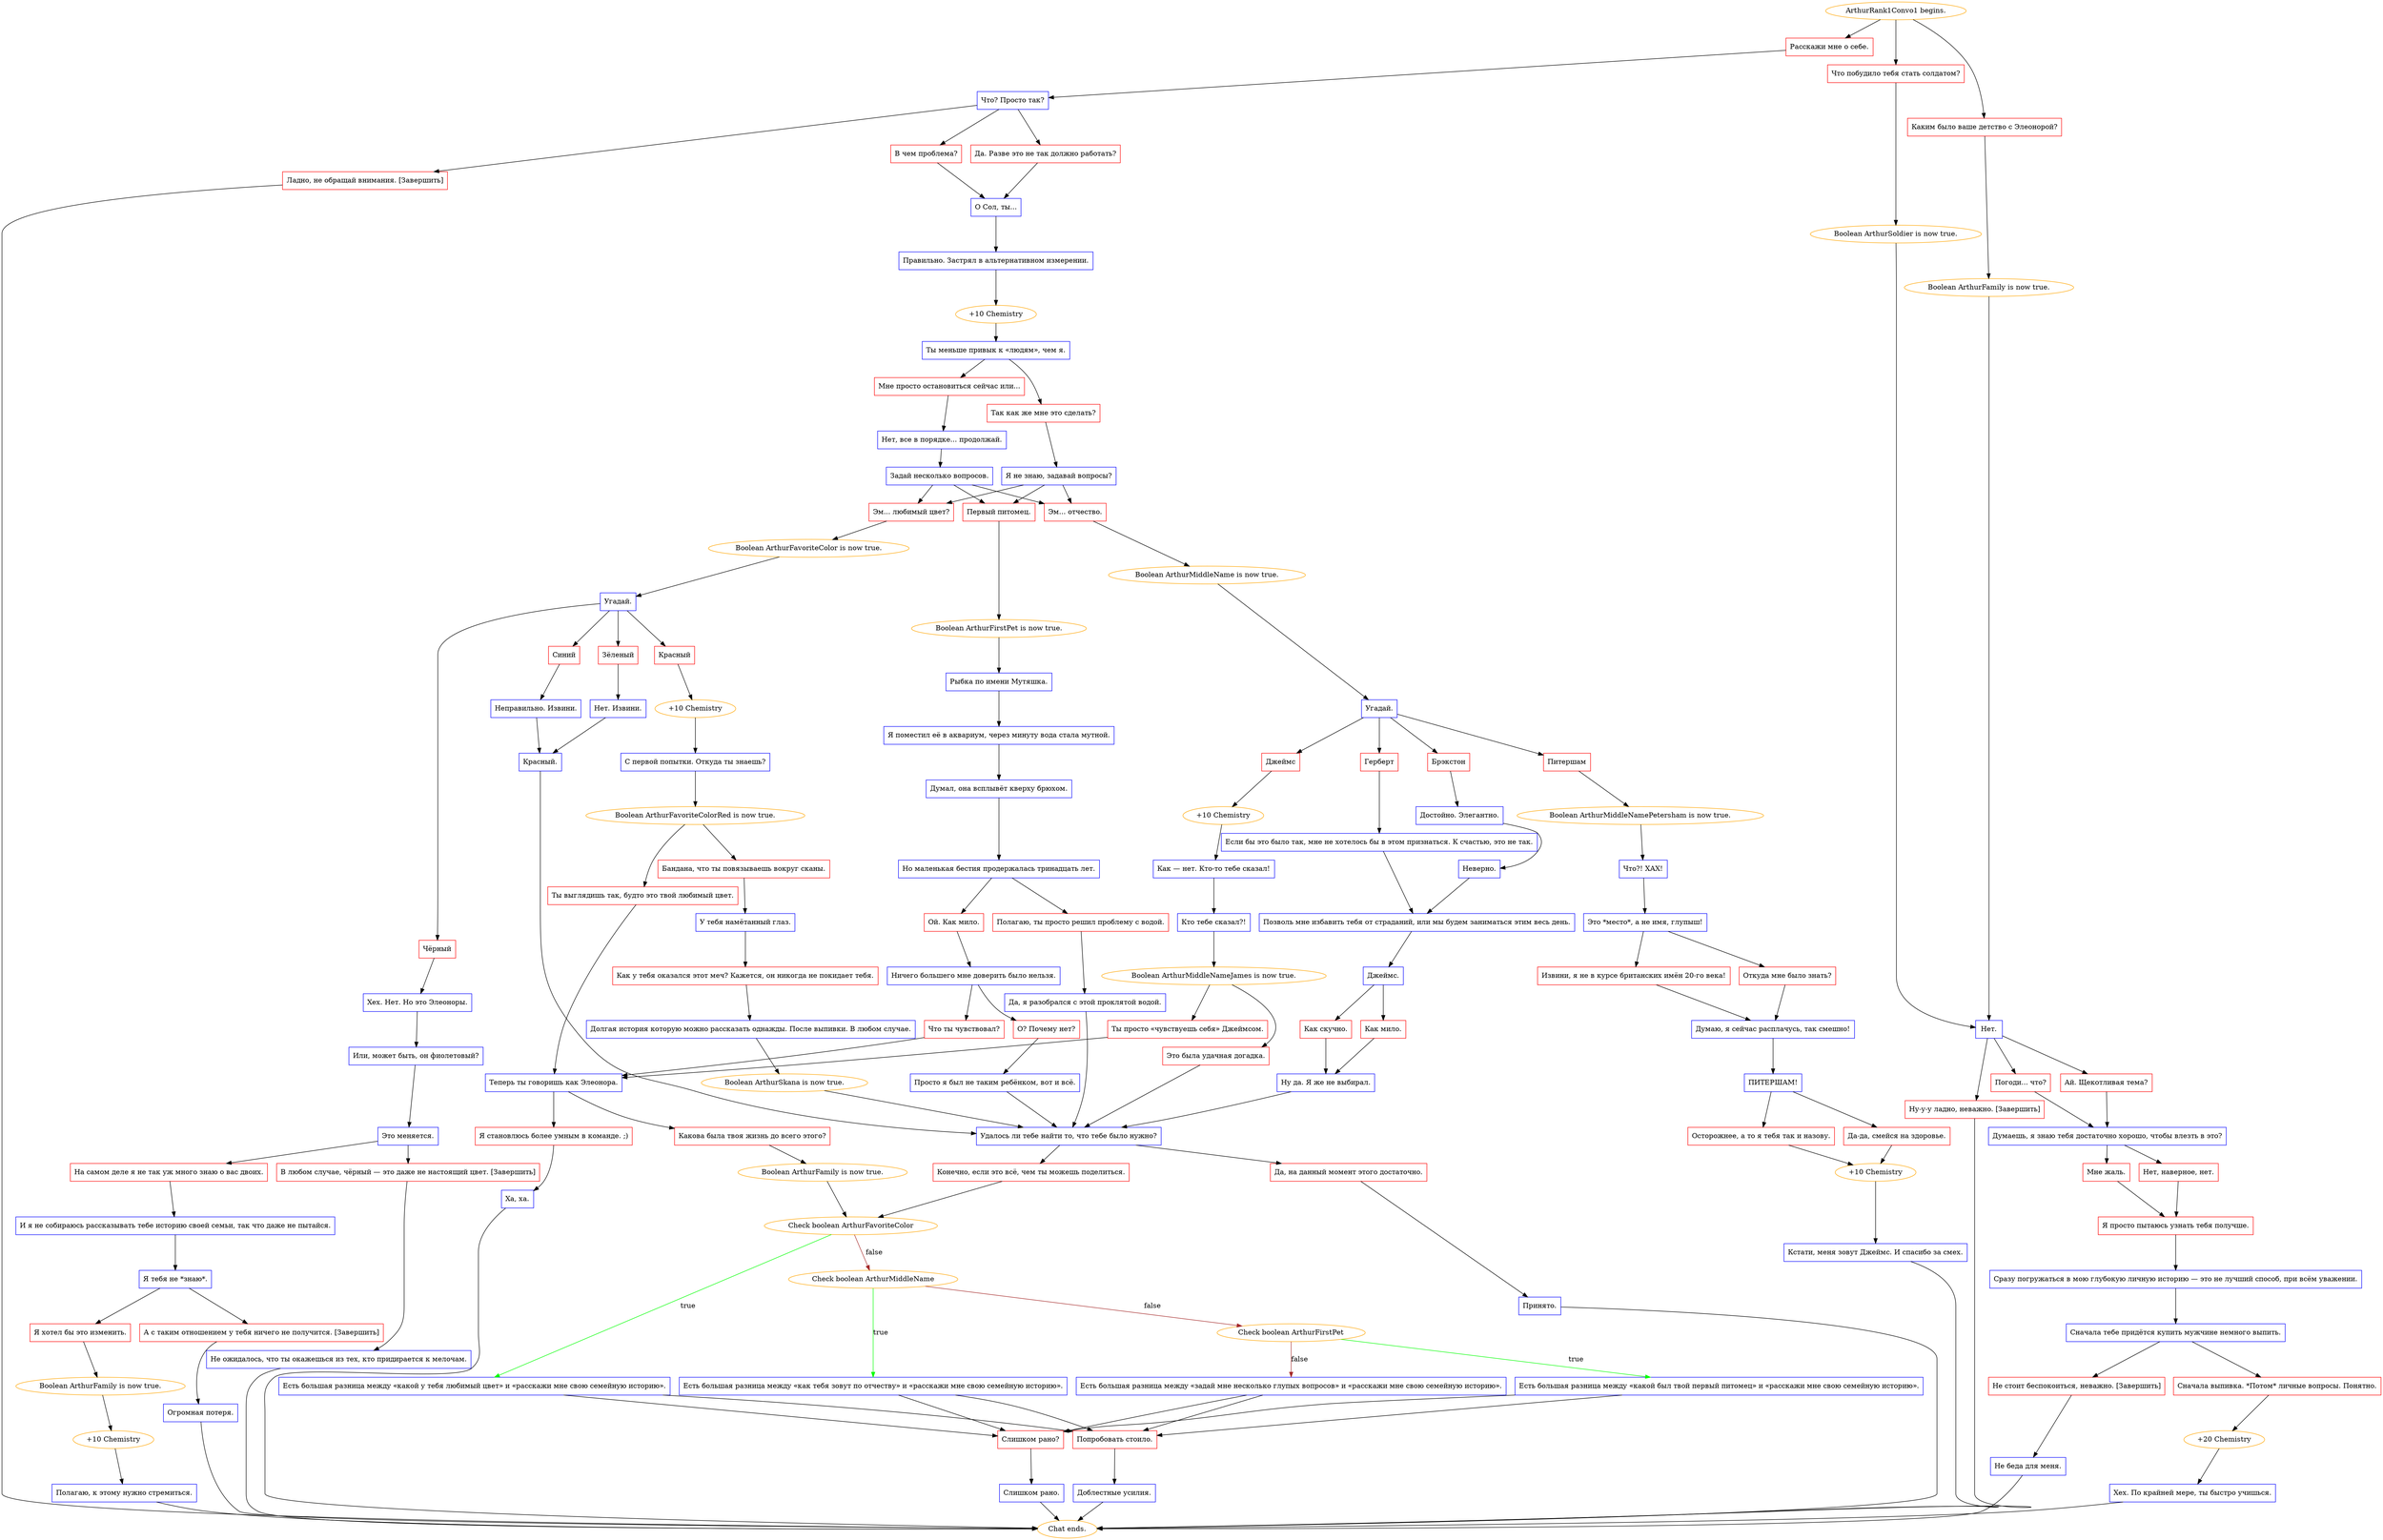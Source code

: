 digraph {
	"ArthurRank1Convo1 begins." [color=orange];
		"ArthurRank1Convo1 begins." -> j1533934151;
		"ArthurRank1Convo1 begins." -> j1214925252;
		"ArthurRank1Convo1 begins." -> j4178252668;
	j1533934151 [label="Что побудило тебя стать солдатом?",shape=box,color=red];
		j1533934151 -> j153302632;
	j1214925252 [label="Каким было ваше детство с Элеонорой?",shape=box,color=red];
		j1214925252 -> j2859716291;
	j4178252668 [label="Расскажи мне о себе.",shape=box,color=red];
		j4178252668 -> j257978425;
	j153302632 [label="Boolean ArthurSoldier is now true.",color=orange];
		j153302632 -> j2562297899;
	j2859716291 [label="Boolean ArthurFamily is now true.",color=orange];
		j2859716291 -> j2562297899;
	j257978425 [label="Что? Просто так?",shape=box,color=blue];
		j257978425 -> j2036135740;
		j257978425 -> j1831006850;
		j257978425 -> j238199213;
	j2562297899 [label="Нет.",shape=box,color=blue];
		j2562297899 -> j1574477558;
		j2562297899 -> j2257644501;
		j2562297899 -> j1844975778;
	j2036135740 [label="Да. Разве это не так должно работать?",shape=box,color=red];
		j2036135740 -> j1112215159;
	j1831006850 [label="В чем проблема?",shape=box,color=red];
		j1831006850 -> j1112215159;
	j238199213 [label="Ладно, не обращай внимания. [Завершить]",shape=box,color=red];
		j238199213 -> "Chat ends.";
	j1574477558 [label="Погоди... что?",shape=box,color=red];
		j1574477558 -> j2826763084;
	j2257644501 [label="Ай. Щекотливая тема?",shape=box,color=red];
		j2257644501 -> j2826763084;
	j1844975778 [label="Ну-у-у ладно, неважно. [Завершить]",shape=box,color=red];
		j1844975778 -> "Chat ends.";
	j1112215159 [label="О Сол, ты...",shape=box,color=blue];
		j1112215159 -> j2861737432;
	"Chat ends." [color=orange];
	j2826763084 [label="Думаешь, я знаю тебя достаточно хорошо, чтобы влезть в это?",shape=box,color=blue];
		j2826763084 -> j1820240698;
		j2826763084 -> j2237418350;
	j2861737432 [label="Правильно. Застрял в альтернативном измерении.",shape=box,color=blue];
		j2861737432 -> j830511126;
	j1820240698 [label="Мне жаль.",shape=box,color=red];
		j1820240698 -> j1061810381;
	j2237418350 [label="Нет, наверное, нет.",shape=box,color=red];
		j2237418350 -> j1061810381;
	j830511126 [label="+10 Chemistry",color=orange];
		j830511126 -> j739779423;
	j1061810381 [label="Я просто пытаюсь узнать тебя получше.",shape=box,color=red];
		j1061810381 -> j653470624;
	j739779423 [label="Ты меньше привык к «людям», чем я.",shape=box,color=blue];
		j739779423 -> j2585610146;
		j739779423 -> j831618583;
	j653470624 [label="Сразу погружаться в мою глубокую личную историю — это не лучший способ, при всём уважении.",shape=box,color=blue];
		j653470624 -> j820163518;
	j2585610146 [label="Так как же мне это сделать?",shape=box,color=red];
		j2585610146 -> j2418060022;
	j831618583 [label="Мне просто остановиться сейчас или...",shape=box,color=red];
		j831618583 -> j2926253386;
	j820163518 [label="Сначала тебе придётся купить мужчине немного выпить.",shape=box,color=blue];
		j820163518 -> j1022127387;
		j820163518 -> j151670161;
	j2418060022 [label="Я не знаю, задавай вопросы?",shape=box,color=blue];
		j2418060022 -> j3919158002;
		j2418060022 -> j381713842;
		j2418060022 -> j2489129604;
	j2926253386 [label="Нет, все в порядке... продолжай.",shape=box,color=blue];
		j2926253386 -> j2536313821;
	j1022127387 [label="Сначала выпивка. *Потом* личные вопросы. Понятно.",shape=box,color=red];
		j1022127387 -> j3714320803;
	j151670161 [label="Не стоит беспокоиться, неважно. [Завершить]",shape=box,color=red];
		j151670161 -> j2326185810;
	j3919158002 [label="Эм... любимый цвет?",shape=box,color=red];
		j3919158002 -> j1598087706;
	j381713842 [label="Эм... отчество.",shape=box,color=red];
		j381713842 -> j1497518884;
	j2489129604 [label="Первый питомец.",shape=box,color=red];
		j2489129604 -> j2117808994;
	j2536313821 [label="Задай несколько вопросов.",shape=box,color=blue];
		j2536313821 -> j3919158002;
		j2536313821 -> j381713842;
		j2536313821 -> j2489129604;
	j3714320803 [label="+20 Chemistry",color=orange];
		j3714320803 -> j684478578;
	j2326185810 [label="Не беда для меня.",shape=box,color=blue];
		j2326185810 -> "Chat ends.";
	j1598087706 [label="Boolean ArthurFavoriteColor is now true.",color=orange];
		j1598087706 -> j2060391553;
	j1497518884 [label="Boolean ArthurMiddleName is now true.",color=orange];
		j1497518884 -> j1306621481;
	j2117808994 [label="Boolean ArthurFirstPet is now true.",color=orange];
		j2117808994 -> j1843892616;
	j684478578 [label="Хех. По крайней мере, ты быстро учишься.",shape=box,color=blue];
		j684478578 -> "Chat ends.";
	j2060391553 [label="Угадай.",shape=box,color=blue];
		j2060391553 -> j368768056;
		j2060391553 -> j1527452789;
		j2060391553 -> j3452394342;
		j2060391553 -> j4154001416;
	j1306621481 [label="Угадай.",shape=box,color=blue];
		j1306621481 -> j529270284;
		j1306621481 -> j3145883298;
		j1306621481 -> j2317736241;
		j1306621481 -> j1224151396;
	j1843892616 [label="Рыбка по имени Мутяшка.",shape=box,color=blue];
		j1843892616 -> j477763294;
	j368768056 [label="Зёленый",shape=box,color=red];
		j368768056 -> j1967742444;
	j1527452789 [label="Чёрный",shape=box,color=red];
		j1527452789 -> j1535097565;
	j3452394342 [label="Красный",shape=box,color=red];
		j3452394342 -> j2829422536;
	j4154001416 [label="Синий",shape=box,color=red];
		j4154001416 -> j2574071264;
	j529270284 [label="Герберт",shape=box,color=red];
		j529270284 -> j792353887;
	j3145883298 [label="Джеймс",shape=box,color=red];
		j3145883298 -> j3379457851;
	j2317736241 [label="Питершам",shape=box,color=red];
		j2317736241 -> j2634780553;
	j1224151396 [label="Брэкстон",shape=box,color=red];
		j1224151396 -> j3998446254;
	j477763294 [label="Я поместил её в аквариум, через минуту вода стала мутной.",shape=box,color=blue];
		j477763294 -> j2902102961;
	j1967742444 [label="Нет. Извини.",shape=box,color=blue];
		j1967742444 -> j1650793714;
	j1535097565 [label="Хех. Нет. Но это Элеоноры.",shape=box,color=blue];
		j1535097565 -> j3896495170;
	j2829422536 [label="+10 Chemistry",color=orange];
		j2829422536 -> j2935267832;
	j2574071264 [label="Неправильно. Извини.",shape=box,color=blue];
		j2574071264 -> j1650793714;
	j792353887 [label="Если бы это было так, мне не хотелось бы в этом признаться. К счастью, это не так.",shape=box,color=blue];
		j792353887 -> j3882638678;
	j3379457851 [label="+10 Chemistry",color=orange];
		j3379457851 -> j1636662658;
	j2634780553 [label="Boolean ArthurMiddleNamePetersham is now true.",color=orange];
		j2634780553 -> j1527099502;
	j3998446254 [label="Достойно. Элегантно.",shape=box,color=blue];
		j3998446254 -> j2358600072;
	j2902102961 [label="Думал, она всплывёт кверху брюхом.",shape=box,color=blue];
		j2902102961 -> j1913456667;
	j1650793714 [label="Красный.",shape=box,color=blue];
		j1650793714 -> j43232103;
	j3896495170 [label="Или, может быть, он фиолетовый?",shape=box,color=blue];
		j3896495170 -> j33457901;
	j2935267832 [label="С первой попытки. Откуда ты знаешь?",shape=box,color=blue];
		j2935267832 -> j1495673464;
	j3882638678 [label="Позволь мне избавить тебя от страданий, или мы будем заниматься этим весь день.",shape=box,color=blue];
		j3882638678 -> j624579107;
	j1636662658 [label="Как — нет. Кто-то тебе сказал!",shape=box,color=blue];
		j1636662658 -> j808737918;
	j1527099502 [label="Что?! ХАХ!",shape=box,color=blue];
		j1527099502 -> j4155522706;
	j2358600072 [label="Неверно.",shape=box,color=blue];
		j2358600072 -> j3882638678;
	j1913456667 [label="Но маленькая бестия продержалась тринадцать лет.",shape=box,color=blue];
		j1913456667 -> j3910953532;
		j1913456667 -> j1060544542;
	j43232103 [label="Удалось ли тебе найти то, что тебе было нужно?",shape=box,color=blue];
		j43232103 -> j1987477693;
		j43232103 -> j2144419998;
	j33457901 [label="Это меняется.",shape=box,color=blue];
		j33457901 -> j1557888345;
		j33457901 -> j2044132853;
	j1495673464 [label="Boolean ArthurFavoriteColorRed is now true.",color=orange];
		j1495673464 -> j4259815152;
		j1495673464 -> j4069115789;
	j624579107 [label="Джеймс.",shape=box,color=blue];
		j624579107 -> j3177233861;
		j624579107 -> j1719161532;
	j808737918 [label="Кто тебе сказал?!",shape=box,color=blue];
		j808737918 -> j3227176944;
	j4155522706 [label="Это *место*, а не имя, глупыш!",shape=box,color=blue];
		j4155522706 -> j1387387698;
		j4155522706 -> j3952226937;
	j3910953532 [label="Полагаю, ты просто решил проблему с водой.",shape=box,color=red];
		j3910953532 -> j2331779400;
	j1060544542 [label="Ой. Как мило.",shape=box,color=red];
		j1060544542 -> j1536038697;
	j1987477693 [label="Конечно, если это всё, чем ты можешь поделиться.",shape=box,color=red];
		j1987477693 -> j4069610047;
	j2144419998 [label="Да, на данный момент этого достаточно.",shape=box,color=red];
		j2144419998 -> j3353483565;
	j1557888345 [label="В любом случае, чёрный — это даже не настоящий цвет. [Завершить]",shape=box,color=red];
		j1557888345 -> j2405955134;
	j2044132853 [label="На самом деле я не так уж много знаю о вас двоих.",shape=box,color=red];
		j2044132853 -> j2386727177;
	j4259815152 [label="Бандана, что ты повязываешь вокруг сканы.",shape=box,color=red];
		j4259815152 -> j3017046012;
	j4069115789 [label="Ты выглядишь так, будто это твой любимый цвет.",shape=box,color=red];
		j4069115789 -> j1536647104;
	j3177233861 [label="Как скучно.",shape=box,color=red];
		j3177233861 -> j3260640380;
	j1719161532 [label="Как мило.",shape=box,color=red];
		j1719161532 -> j3260640380;
	j3227176944 [label="Boolean ArthurMiddleNameJames is now true.",color=orange];
		j3227176944 -> j1622487375;
		j3227176944 -> j324766457;
	j1387387698 [label="Извини, я не в курсе британских имён 20-го века!",shape=box,color=red];
		j1387387698 -> j3969103147;
	j3952226937 [label="Откуда мне было знать?",shape=box,color=red];
		j3952226937 -> j3969103147;
	j2331779400 [label="Да, я разобрался с этой проклятой водой.",shape=box,color=blue];
		j2331779400 -> j43232103;
	j1536038697 [label="Ничего большего мне доверить было нельзя.",shape=box,color=blue];
		j1536038697 -> j1298190192;
		j1536038697 -> j3780172627;
	j4069610047 [label="Check boolean ArthurFavoriteColor",color=orange];
		j4069610047 -> j1112423462 [label=true,color=green];
		j4069610047 -> j408328346 [label=false,color=brown];
	j3353483565 [label="Принято.",shape=box,color=blue];
		j3353483565 -> "Chat ends.";
	j2405955134 [label="Не ожидалось, что ты окажешься из тех, кто придирается к мелочам.",shape=box,color=blue];
		j2405955134 -> "Chat ends.";
	j2386727177 [label="И я не собираюсь рассказывать тебе историю своей семьи, так что даже не пытайся.",shape=box,color=blue];
		j2386727177 -> j559731547;
	j3017046012 [label="У тебя намётанный глаз.",shape=box,color=blue];
		j3017046012 -> j2478775534;
	j1536647104 [label="Теперь ты говоришь как Элеонора.",shape=box,color=blue];
		j1536647104 -> j282611158;
		j1536647104 -> j4226012204;
	j3260640380 [label="Ну да. Я же не выбирал.",shape=box,color=blue];
		j3260640380 -> j43232103;
	j1622487375 [label="Это была удачная догадка.",shape=box,color=red];
		j1622487375 -> j43232103;
	j324766457 [label="Ты просто «чувствуешь себя» Джеймсом.",shape=box,color=red];
		j324766457 -> j1536647104;
	j3969103147 [label="Думаю, я сейчас расплачусь, так смешно!",shape=box,color=blue];
		j3969103147 -> j3657961901;
	j1298190192 [label="О? Почему нет?",shape=box,color=red];
		j1298190192 -> j3005984149;
	j3780172627 [label="Что ты чувствовал?",shape=box,color=red];
		j3780172627 -> j1536647104;
	j1112423462 [label="Есть большая разница между «какой у тебя любимый цвет» и «расскажи мне свою семейную историю».",shape=box,color=blue];
		j1112423462 -> j1286139633;
		j1112423462 -> j2060420254;
	j408328346 [label="Check boolean ArthurMiddleName",color=orange];
		j408328346 -> j3920722560 [label=true,color=green];
		j408328346 -> j3450194418 [label=false,color=brown];
	j559731547 [label="Я тебя не *знаю*.",shape=box,color=blue];
		j559731547 -> j1174822829;
		j559731547 -> j4274770383;
	j2478775534 [label="Как у тебя оказался этот меч? Кажется, он никогда не покидает тебя.",shape=box,color=red];
		j2478775534 -> j3835449550;
	j282611158 [label="Какова была твоя жизнь до всего этого?",shape=box,color=red];
		j282611158 -> j267340878;
	j4226012204 [label="Я становлюсь более умным в команде. ;)",shape=box,color=red];
		j4226012204 -> j2212557637;
	j3657961901 [label="ПИТЕРШАМ!",shape=box,color=blue];
		j3657961901 -> j3675795343;
		j3657961901 -> j3800965328;
	j3005984149 [label="Просто я был не таким ребёнком, вот и всё.",shape=box,color=blue];
		j3005984149 -> j43232103;
	j1286139633 [label="Слишком рано?",shape=box,color=red];
		j1286139633 -> j1036324745;
	j2060420254 [label="Попробовать стоило.",shape=box,color=red];
		j2060420254 -> j3967864182;
	j3920722560 [label="Есть большая разница между «как тебя зовут по отчеству» и «расскажи мне свою семейную историю».",shape=box,color=blue];
		j3920722560 -> j1286139633;
		j3920722560 -> j2060420254;
	j3450194418 [label="Check boolean ArthurFirstPet",color=orange];
		j3450194418 -> j3982048912 [label=true,color=green];
		j3450194418 -> j766695670 [label=false,color=brown];
	j1174822829 [label="Я хотел бы это изменить.",shape=box,color=red];
		j1174822829 -> j1368231686;
	j4274770383 [label="А с таким отношением у тебя ничего не получится. [Завершить]",shape=box,color=red];
		j4274770383 -> j611834262;
	j3835449550 [label="Долгая история которую можно рассказать однажды. После выпивки. В любом случае.",shape=box,color=blue];
		j3835449550 -> j2423199322;
	j267340878 [label="Boolean ArthurFamily is now true.",color=orange];
		j267340878 -> j4069610047;
	j2212557637 [label="Ха, ха.",shape=box,color=blue];
		j2212557637 -> "Chat ends.";
	j3675795343 [label="Осторожнее, а то я тебя так и назову.",shape=box,color=red];
		j3675795343 -> j4170214921;
	j3800965328 [label="Да-да, смейся на здоровье.",shape=box,color=red];
		j3800965328 -> j4170214921;
	j1036324745 [label="Слишком рано.",shape=box,color=blue];
		j1036324745 -> "Chat ends.";
	j3967864182 [label="Доблестные усилия.",shape=box,color=blue];
		j3967864182 -> "Chat ends.";
	j3982048912 [label="Есть большая разница между «какой был твой первый питомец» и «расскажи мне свою семейную историю».",shape=box,color=blue];
		j3982048912 -> j1286139633;
		j3982048912 -> j2060420254;
	j766695670 [label="Есть большая разница между «задай мне несколько глупых вопросов» и «расскажи мне свою семейную историю».",shape=box,color=blue];
		j766695670 -> j1286139633;
		j766695670 -> j2060420254;
	j1368231686 [label="Boolean ArthurFamily is now true.",color=orange];
		j1368231686 -> j1494864922;
	j611834262 [label="Огромная потеря.",shape=box,color=blue];
		j611834262 -> "Chat ends.";
	j2423199322 [label="Boolean ArthurSkana is now true.",color=orange];
		j2423199322 -> j43232103;
	j4170214921 [label="+10 Chemistry",color=orange];
		j4170214921 -> j3052889520;
	j1494864922 [label="+10 Chemistry",color=orange];
		j1494864922 -> j1197433457;
	j3052889520 [label="Кстати, меня зовут Джеймс. И спасибо за смех.",shape=box,color=blue];
		j3052889520 -> "Chat ends.";
	j1197433457 [label="Полагаю, к этому нужно стремиться.",shape=box,color=blue];
		j1197433457 -> "Chat ends.";
}